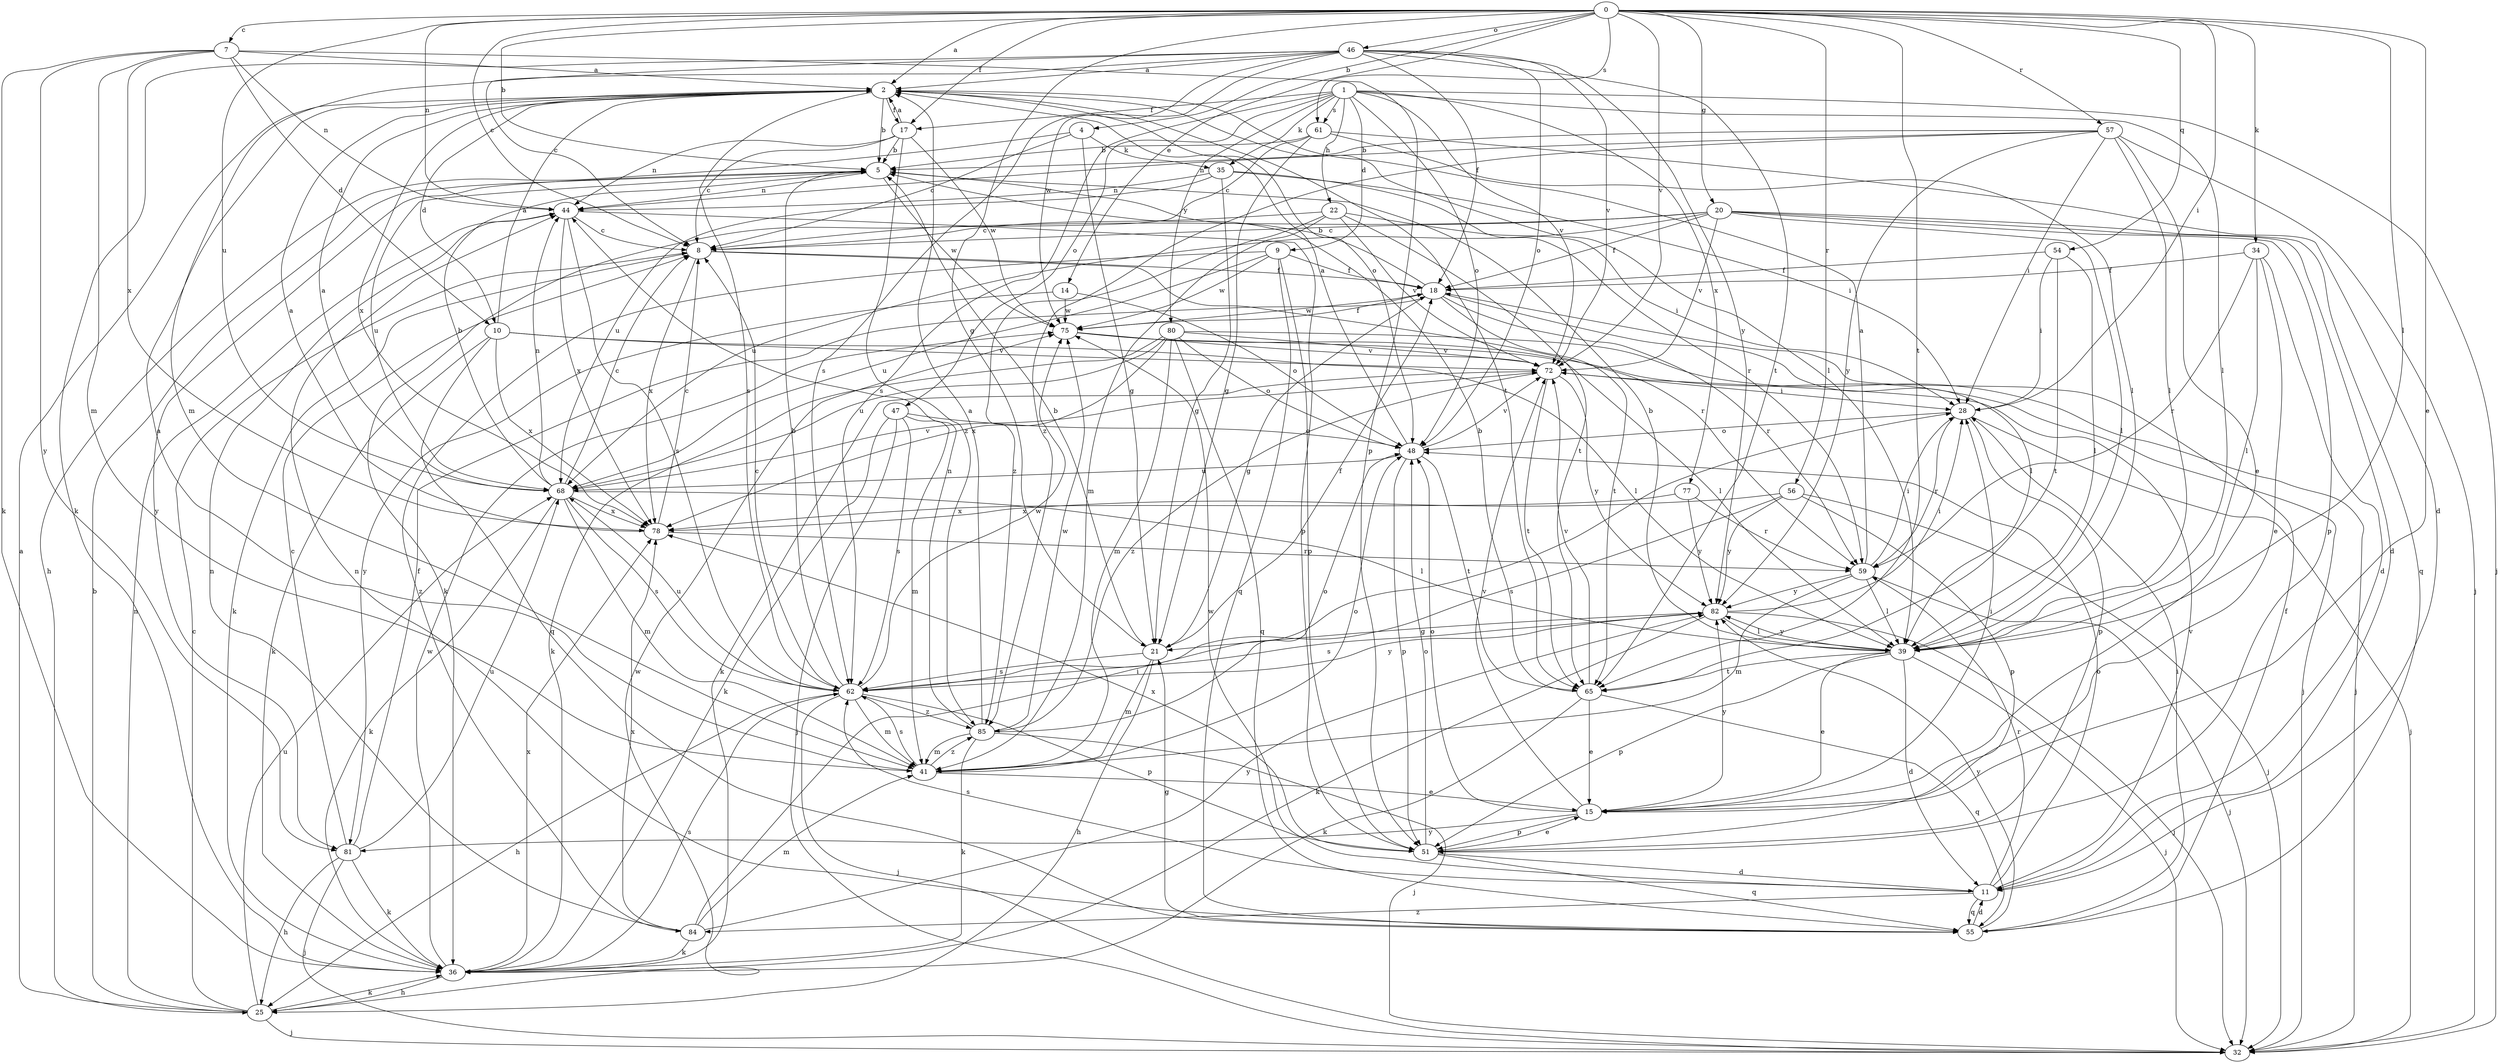 strict digraph  {
0;
1;
2;
4;
5;
7;
8;
9;
10;
11;
14;
15;
17;
18;
20;
21;
22;
25;
28;
32;
34;
35;
36;
39;
41;
44;
46;
47;
48;
51;
54;
55;
56;
57;
59;
61;
62;
65;
68;
72;
75;
77;
78;
80;
81;
82;
84;
85;
0 -> 2  [label=a];
0 -> 4  [label=b];
0 -> 5  [label=b];
0 -> 7  [label=c];
0 -> 8  [label=c];
0 -> 14  [label=e];
0 -> 15  [label=e];
0 -> 17  [label=f];
0 -> 20  [label=g];
0 -> 21  [label=g];
0 -> 28  [label=i];
0 -> 34  [label=k];
0 -> 39  [label=l];
0 -> 44  [label=n];
0 -> 46  [label=o];
0 -> 54  [label=q];
0 -> 56  [label=r];
0 -> 57  [label=r];
0 -> 61  [label=s];
0 -> 65  [label=t];
0 -> 68  [label=u];
0 -> 72  [label=v];
1 -> 9  [label=d];
1 -> 17  [label=f];
1 -> 22  [label=h];
1 -> 32  [label=j];
1 -> 35  [label=k];
1 -> 39  [label=l];
1 -> 47  [label=o];
1 -> 48  [label=o];
1 -> 61  [label=s];
1 -> 62  [label=s];
1 -> 72  [label=v];
1 -> 77  [label=x];
1 -> 80  [label=y];
2 -> 5  [label=b];
2 -> 10  [label=d];
2 -> 17  [label=f];
2 -> 39  [label=l];
2 -> 48  [label=o];
2 -> 62  [label=s];
2 -> 65  [label=t];
2 -> 78  [label=x];
4 -> 8  [label=c];
4 -> 21  [label=g];
4 -> 25  [label=h];
4 -> 35  [label=k];
5 -> 44  [label=n];
5 -> 68  [label=u];
5 -> 75  [label=w];
5 -> 81  [label=y];
7 -> 2  [label=a];
7 -> 10  [label=d];
7 -> 36  [label=k];
7 -> 41  [label=m];
7 -> 44  [label=n];
7 -> 51  [label=p];
7 -> 78  [label=x];
7 -> 81  [label=y];
8 -> 18  [label=f];
8 -> 36  [label=k];
8 -> 59  [label=r];
8 -> 78  [label=x];
9 -> 18  [label=f];
9 -> 51  [label=p];
9 -> 55  [label=q];
9 -> 68  [label=u];
9 -> 75  [label=w];
9 -> 84  [label=z];
10 -> 2  [label=a];
10 -> 36  [label=k];
10 -> 39  [label=l];
10 -> 55  [label=q];
10 -> 72  [label=v];
10 -> 78  [label=x];
11 -> 48  [label=o];
11 -> 55  [label=q];
11 -> 59  [label=r];
11 -> 62  [label=s];
11 -> 72  [label=v];
11 -> 75  [label=w];
11 -> 84  [label=z];
14 -> 48  [label=o];
14 -> 75  [label=w];
14 -> 81  [label=y];
15 -> 28  [label=i];
15 -> 48  [label=o];
15 -> 51  [label=p];
15 -> 72  [label=v];
15 -> 81  [label=y];
15 -> 82  [label=y];
17 -> 2  [label=a];
17 -> 5  [label=b];
17 -> 8  [label=c];
17 -> 44  [label=n];
17 -> 75  [label=w];
17 -> 85  [label=z];
18 -> 5  [label=b];
18 -> 21  [label=g];
18 -> 39  [label=l];
18 -> 59  [label=r];
18 -> 65  [label=t];
18 -> 75  [label=w];
20 -> 8  [label=c];
20 -> 11  [label=d];
20 -> 18  [label=f];
20 -> 36  [label=k];
20 -> 39  [label=l];
20 -> 51  [label=p];
20 -> 55  [label=q];
20 -> 68  [label=u];
20 -> 72  [label=v];
21 -> 5  [label=b];
21 -> 18  [label=f];
21 -> 25  [label=h];
21 -> 41  [label=m];
21 -> 62  [label=s];
22 -> 8  [label=c];
22 -> 28  [label=i];
22 -> 41  [label=m];
22 -> 65  [label=t];
22 -> 72  [label=v];
22 -> 85  [label=z];
25 -> 2  [label=a];
25 -> 5  [label=b];
25 -> 8  [label=c];
25 -> 32  [label=j];
25 -> 36  [label=k];
25 -> 44  [label=n];
25 -> 68  [label=u];
25 -> 75  [label=w];
28 -> 32  [label=j];
28 -> 48  [label=o];
28 -> 51  [label=p];
28 -> 59  [label=r];
34 -> 11  [label=d];
34 -> 15  [label=e];
34 -> 18  [label=f];
34 -> 39  [label=l];
34 -> 59  [label=r];
35 -> 21  [label=g];
35 -> 28  [label=i];
35 -> 44  [label=n];
35 -> 59  [label=r];
35 -> 68  [label=u];
36 -> 25  [label=h];
36 -> 62  [label=s];
36 -> 75  [label=w];
36 -> 78  [label=x];
39 -> 5  [label=b];
39 -> 11  [label=d];
39 -> 15  [label=e];
39 -> 32  [label=j];
39 -> 51  [label=p];
39 -> 65  [label=t];
39 -> 82  [label=y];
41 -> 2  [label=a];
41 -> 15  [label=e];
41 -> 48  [label=o];
41 -> 62  [label=s];
41 -> 85  [label=z];
44 -> 8  [label=c];
44 -> 51  [label=p];
44 -> 62  [label=s];
44 -> 78  [label=x];
46 -> 2  [label=a];
46 -> 8  [label=c];
46 -> 18  [label=f];
46 -> 36  [label=k];
46 -> 41  [label=m];
46 -> 48  [label=o];
46 -> 62  [label=s];
46 -> 65  [label=t];
46 -> 72  [label=v];
46 -> 75  [label=w];
46 -> 82  [label=y];
47 -> 32  [label=j];
47 -> 36  [label=k];
47 -> 41  [label=m];
47 -> 48  [label=o];
47 -> 62  [label=s];
48 -> 2  [label=a];
48 -> 51  [label=p];
48 -> 65  [label=t];
48 -> 68  [label=u];
48 -> 72  [label=v];
51 -> 11  [label=d];
51 -> 15  [label=e];
51 -> 48  [label=o];
51 -> 55  [label=q];
51 -> 78  [label=x];
54 -> 18  [label=f];
54 -> 28  [label=i];
54 -> 39  [label=l];
54 -> 65  [label=t];
55 -> 11  [label=d];
55 -> 18  [label=f];
55 -> 21  [label=g];
55 -> 28  [label=i];
55 -> 44  [label=n];
55 -> 82  [label=y];
56 -> 32  [label=j];
56 -> 51  [label=p];
56 -> 62  [label=s];
56 -> 78  [label=x];
56 -> 82  [label=y];
57 -> 5  [label=b];
57 -> 15  [label=e];
57 -> 28  [label=i];
57 -> 32  [label=j];
57 -> 39  [label=l];
57 -> 44  [label=n];
57 -> 82  [label=y];
57 -> 85  [label=z];
59 -> 2  [label=a];
59 -> 28  [label=i];
59 -> 32  [label=j];
59 -> 39  [label=l];
59 -> 41  [label=m];
59 -> 82  [label=y];
61 -> 5  [label=b];
61 -> 8  [label=c];
61 -> 11  [label=d];
61 -> 21  [label=g];
61 -> 39  [label=l];
62 -> 5  [label=b];
62 -> 8  [label=c];
62 -> 25  [label=h];
62 -> 32  [label=j];
62 -> 41  [label=m];
62 -> 51  [label=p];
62 -> 68  [label=u];
62 -> 75  [label=w];
62 -> 82  [label=y];
62 -> 85  [label=z];
65 -> 5  [label=b];
65 -> 15  [label=e];
65 -> 36  [label=k];
65 -> 55  [label=q];
65 -> 72  [label=v];
68 -> 2  [label=a];
68 -> 5  [label=b];
68 -> 8  [label=c];
68 -> 36  [label=k];
68 -> 39  [label=l];
68 -> 41  [label=m];
68 -> 44  [label=n];
68 -> 62  [label=s];
68 -> 72  [label=v];
68 -> 78  [label=x];
72 -> 28  [label=i];
72 -> 36  [label=k];
72 -> 65  [label=t];
72 -> 82  [label=y];
72 -> 85  [label=z];
75 -> 18  [label=f];
75 -> 32  [label=j];
75 -> 39  [label=l];
75 -> 72  [label=v];
77 -> 59  [label=r];
77 -> 78  [label=x];
77 -> 82  [label=y];
78 -> 2  [label=a];
78 -> 8  [label=c];
78 -> 59  [label=r];
80 -> 32  [label=j];
80 -> 36  [label=k];
80 -> 41  [label=m];
80 -> 48  [label=o];
80 -> 55  [label=q];
80 -> 68  [label=u];
80 -> 72  [label=v];
80 -> 78  [label=x];
81 -> 8  [label=c];
81 -> 18  [label=f];
81 -> 25  [label=h];
81 -> 32  [label=j];
81 -> 36  [label=k];
81 -> 68  [label=u];
82 -> 21  [label=g];
82 -> 28  [label=i];
82 -> 32  [label=j];
82 -> 36  [label=k];
82 -> 39  [label=l];
82 -> 62  [label=s];
84 -> 28  [label=i];
84 -> 36  [label=k];
84 -> 41  [label=m];
84 -> 44  [label=n];
84 -> 78  [label=x];
84 -> 82  [label=y];
85 -> 2  [label=a];
85 -> 32  [label=j];
85 -> 36  [label=k];
85 -> 41  [label=m];
85 -> 44  [label=n];
85 -> 48  [label=o];
85 -> 75  [label=w];
}
